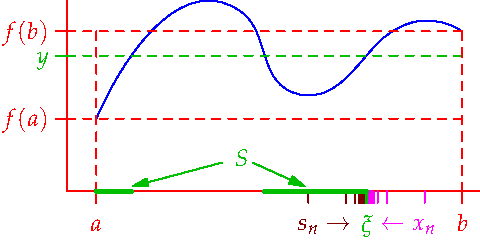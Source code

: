 settings.tex="pdflatex";

texpreamble("\usepackage{amsmath}
\usepackage{amsthm,amssymb}
\usepackage{mathpazo}
\usepackage[svgnames]{xcolor}
");
import graph;

size(240,120,IgnoreAspect);

real a=0.5;
real b=6.8;
real y=2.8;

path p=(0,0)..(1,1)..(3,3.7)..(4,2)..{NE}(6,3)..(7,3.8);
path p=(a,1.5){dir(70)}..(3,3.7)..(4,2)..(5.3,3)..(6,3.5)..(b,3.3);
draw(p,blue);

draw((0,y)--(b,y),heavygreen+dashed);


xaxis(0,7.1,red);
yaxis(0,red);
ytick(Label("$y$",align=W),y,W,heavygreen);
xtick(Label("$a$",align=S),a,S,red);
xtick(Label("$b$",align=S),b,S,red);
pair fa=intersectionpoint(p,(a,0)--(a,5));
ytick(Label("$f(a)$",align=W),fa.y,W,red);
pair fb=intersectionpoint(p,(b,0)--(b,5));
ytick(Label("$f(b)$",align=W),fb.y,W,red);
draw((0,fa.y)--(b,fa.y),red+dashed);
draw((0,fb.y)--(b,fb.y),red+dashed);
draw((b,0)--(b,fb.y),red+dashed);
draw((a,0)--(a,fb.y),red+dashed);

pair[] ff=intersectionpoints(p,(0,y)--(b,y));

for(int i=1; i<=10; ++i){
	xtick((ff[2].x-1/(i^1.5)),S,brown);
	xtick((ff[2].x+1/(i^1.5)),S,magenta);
}
labelx("$s_n\to$",ff[2].x-0.72,2.2S,brown);
labelx("$\leftarrow x_n$",ff[2].x+0.72,2.2S,magenta);

draw((a,0)--(ff[0].x,0),heavygreen+linewidth(2));
draw((ff[1].x,0)--(ff[2].x,0),heavygreen+linewidth(2));
xtick(Label("$\xi$",align=S),ff[2].x,S,heavygreen+linewidth(1));

pair SS=(3,0.7);
label("$S$",SS,heavygreen);
pair sl(real t){return t*(a/2+ff[0].x/2,0)+(1-t)*SS;}
pair sr(real t){return t*(ff[1].x/2+ff[2].x/2,0)+(1-t)*SS;}
draw(sl(0.15)--sl(0.85),heavygreen,Arrow);
draw(sr(0.15)--sr(0.85),heavygreen,Arrow);

